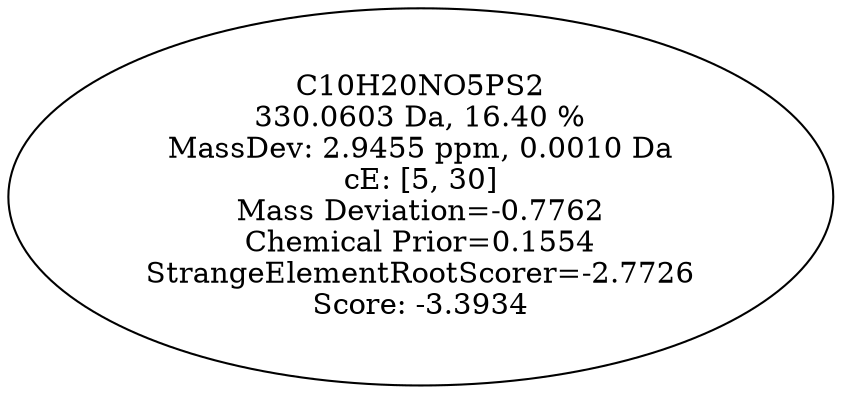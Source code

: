 strict digraph {
v1 [label="C10H20NO5PS2\n330.0603 Da, 16.40 %\nMassDev: 2.9455 ppm, 0.0010 Da\ncE: [5, 30]\nMass Deviation=-0.7762\nChemical Prior=0.1554\nStrangeElementRootScorer=-2.7726\nScore: -3.3934"];
}